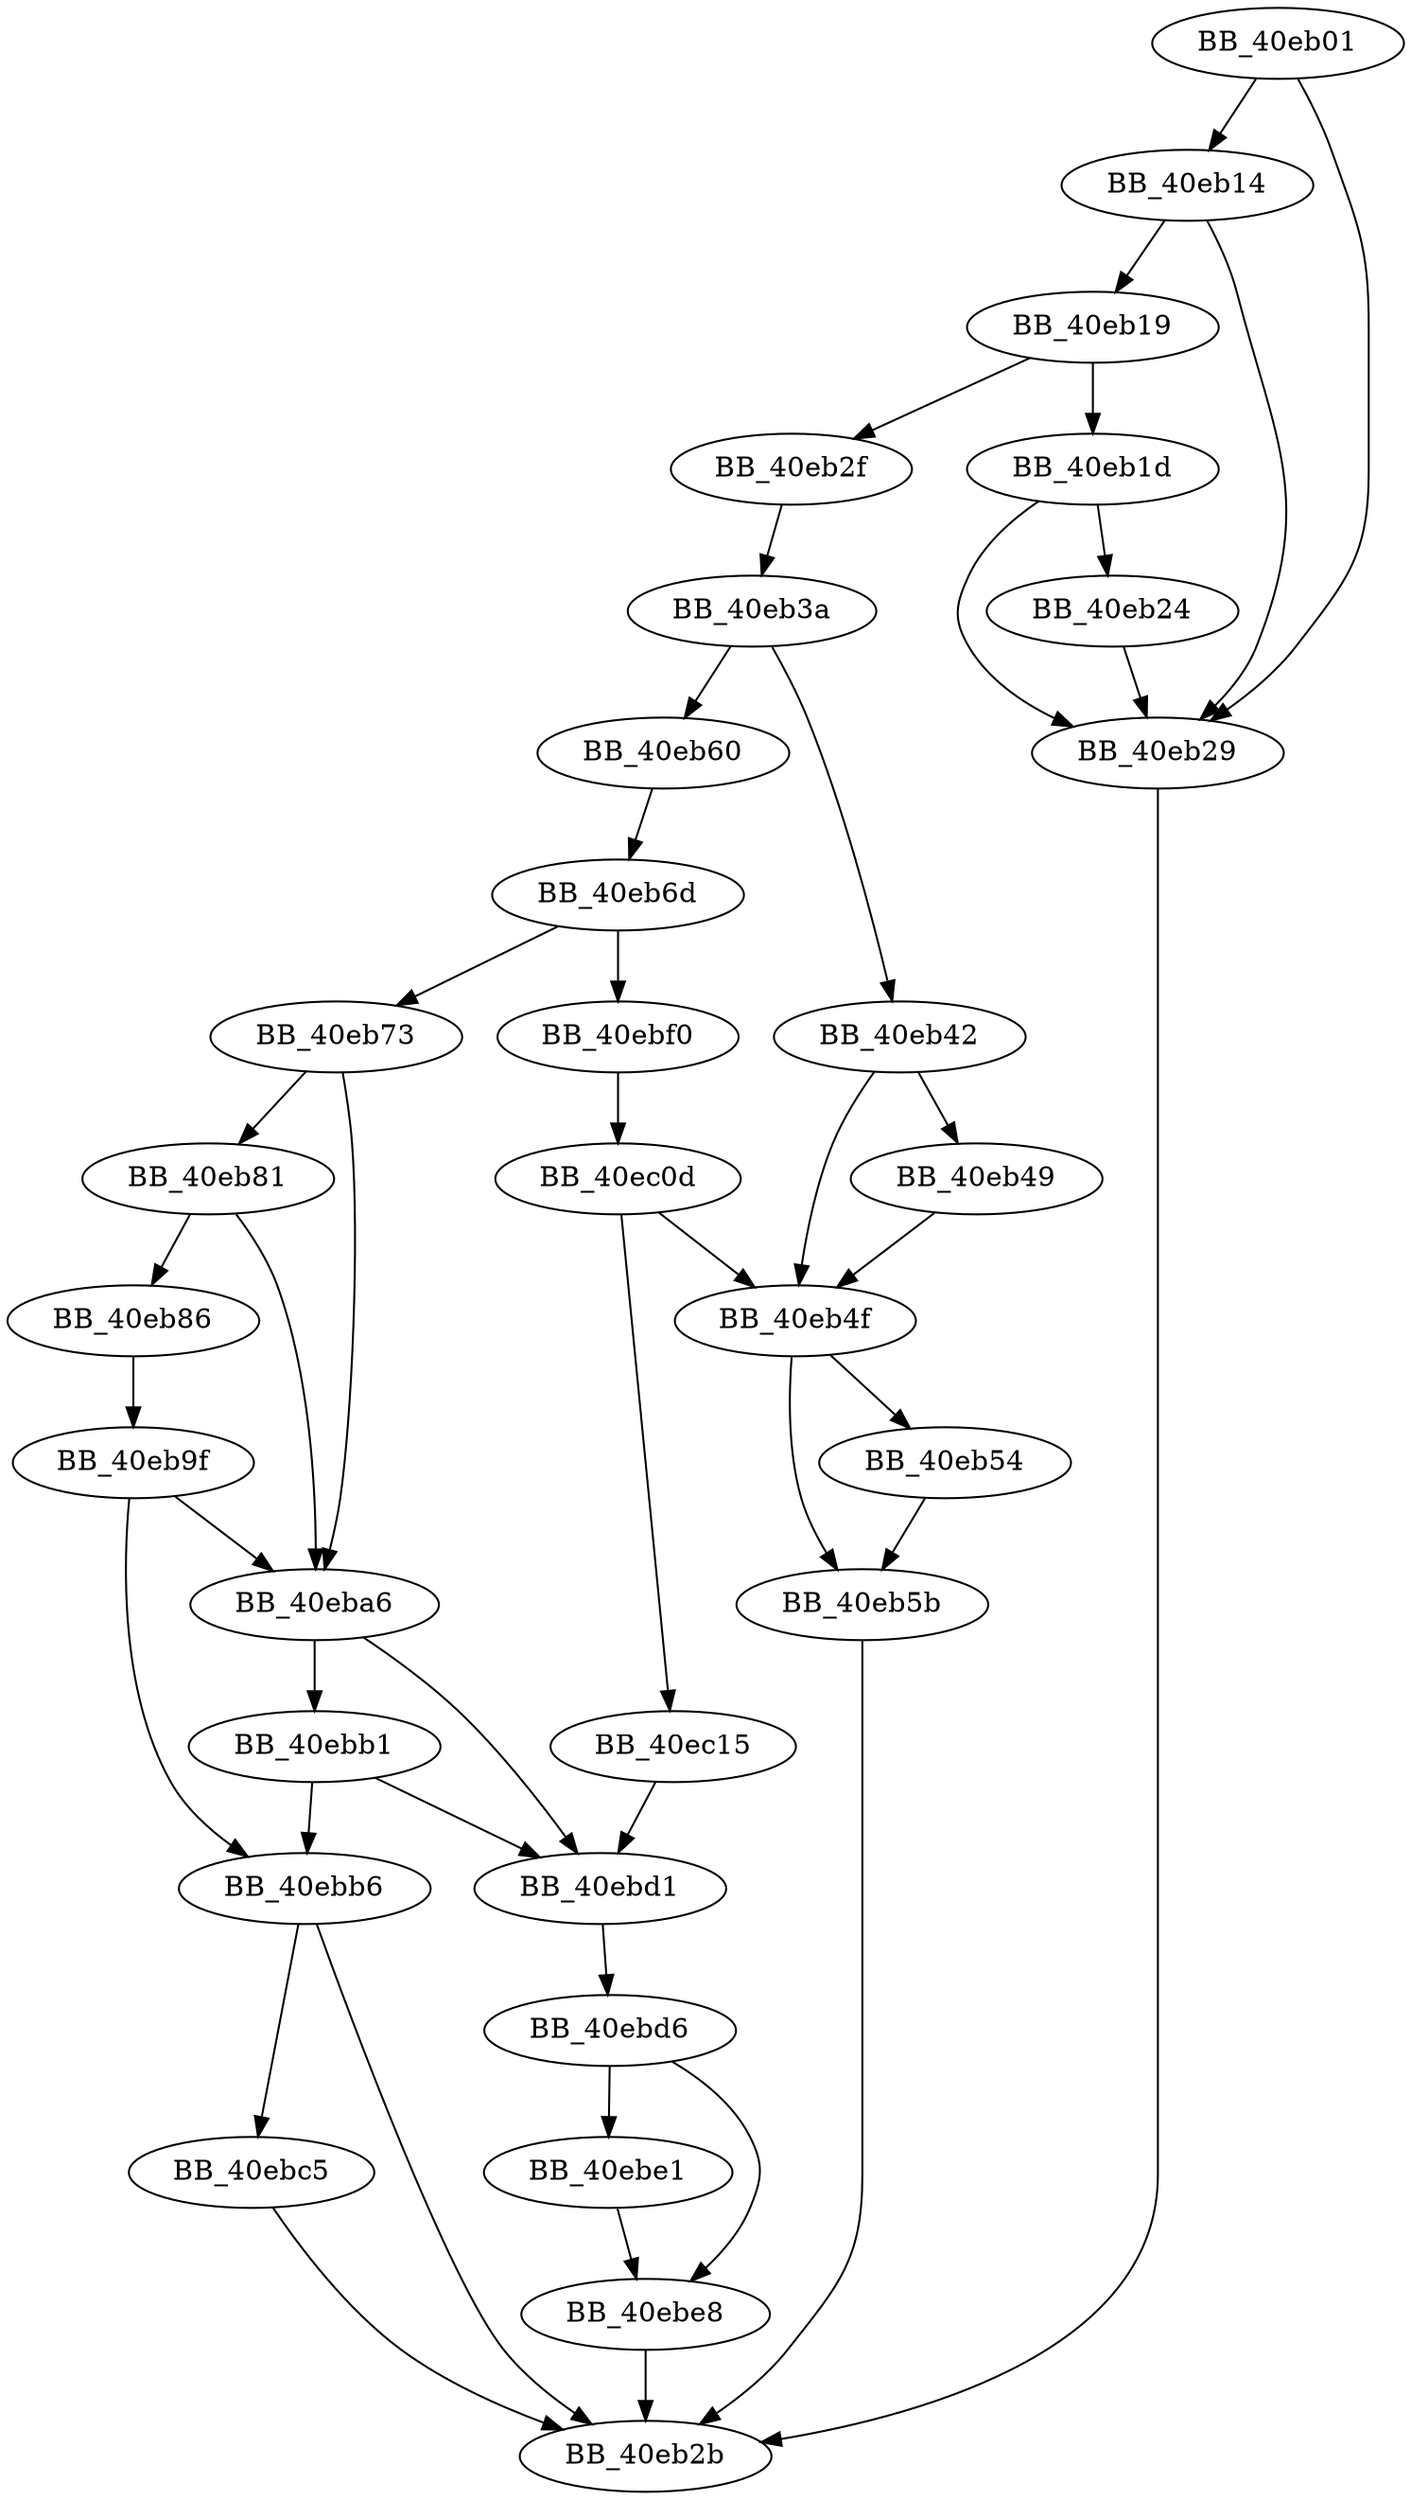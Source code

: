 DiGraph __mbtowc_l{
BB_40eb01->BB_40eb14
BB_40eb01->BB_40eb29
BB_40eb14->BB_40eb19
BB_40eb14->BB_40eb29
BB_40eb19->BB_40eb1d
BB_40eb19->BB_40eb2f
BB_40eb1d->BB_40eb24
BB_40eb1d->BB_40eb29
BB_40eb24->BB_40eb29
BB_40eb29->BB_40eb2b
BB_40eb2f->BB_40eb3a
BB_40eb3a->BB_40eb42
BB_40eb3a->BB_40eb60
BB_40eb42->BB_40eb49
BB_40eb42->BB_40eb4f
BB_40eb49->BB_40eb4f
BB_40eb4f->BB_40eb54
BB_40eb4f->BB_40eb5b
BB_40eb54->BB_40eb5b
BB_40eb5b->BB_40eb2b
BB_40eb60->BB_40eb6d
BB_40eb6d->BB_40eb73
BB_40eb6d->BB_40ebf0
BB_40eb73->BB_40eb81
BB_40eb73->BB_40eba6
BB_40eb81->BB_40eb86
BB_40eb81->BB_40eba6
BB_40eb86->BB_40eb9f
BB_40eb9f->BB_40eba6
BB_40eb9f->BB_40ebb6
BB_40eba6->BB_40ebb1
BB_40eba6->BB_40ebd1
BB_40ebb1->BB_40ebb6
BB_40ebb1->BB_40ebd1
BB_40ebb6->BB_40eb2b
BB_40ebb6->BB_40ebc5
BB_40ebc5->BB_40eb2b
BB_40ebd1->BB_40ebd6
BB_40ebd6->BB_40ebe1
BB_40ebd6->BB_40ebe8
BB_40ebe1->BB_40ebe8
BB_40ebe8->BB_40eb2b
BB_40ebf0->BB_40ec0d
BB_40ec0d->BB_40eb4f
BB_40ec0d->BB_40ec15
BB_40ec15->BB_40ebd1
}
